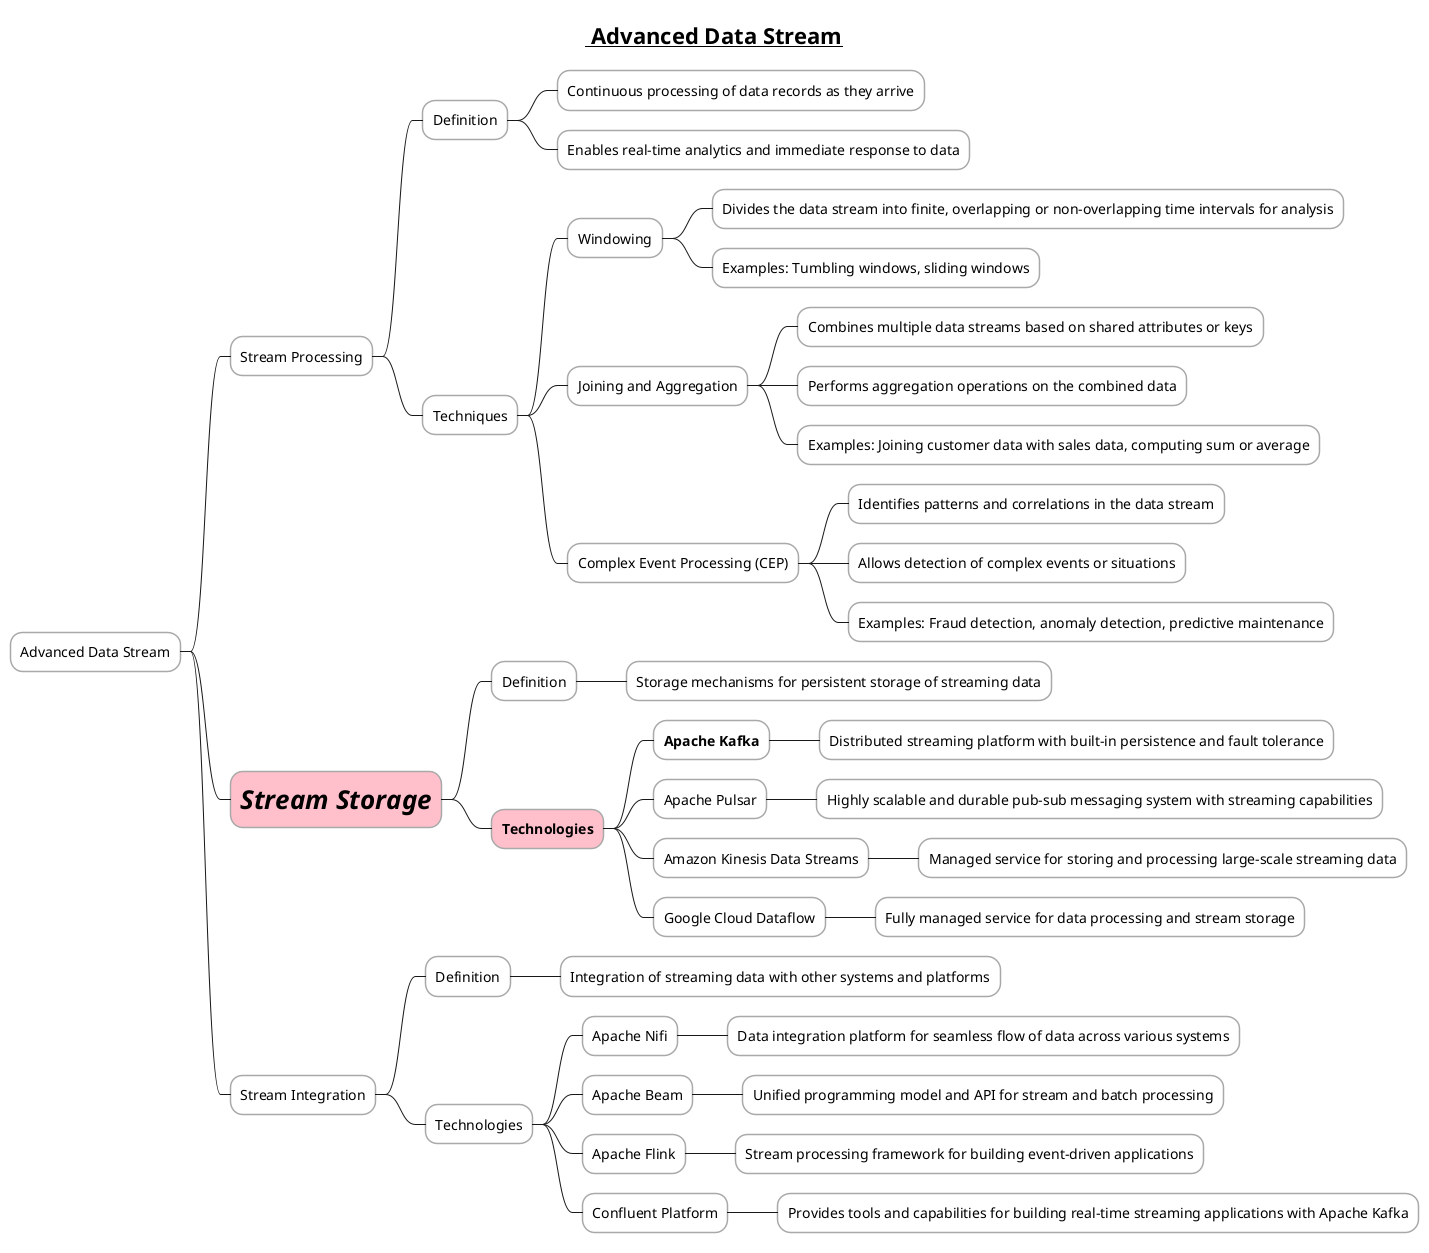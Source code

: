 @startmindmap

skinparam node {
    BorderColor DarkGray
    BackgroundColor White
}

skinparam connector {
    LineColor DarkGray
}

title =__ Advanced Data Stream__
* Advanced Data Stream

** Stream Processing
*** Definition
**** Continuous processing of data records as they arrive
**** Enables real-time analytics and immediate response to data

*** Techniques
**** Windowing
***** Divides the data stream into finite, overlapping or non-overlapping time intervals for analysis
***** Examples: Tumbling windows, sliding windows

**** Joining and Aggregation
***** Combines multiple data streams based on shared attributes or keys
***** Performs aggregation operations on the combined data
***** Examples: Joining customer data with sales data, computing sum or average

**** Complex Event Processing (CEP)
***** Identifies patterns and correlations in the data stream
***** Allows detection of complex events or situations
***** Examples: Fraud detection, anomaly detection, predictive maintenance

**[#pink] =//**Stream Storage**//
*** Definition
**** Storage mechanisms for persistent storage of streaming data

***[#pink] **Technologies**
**** **Apache Kafka**
***** Distributed streaming platform with built-in persistence and fault tolerance

**** Apache Pulsar
***** Highly scalable and durable pub-sub messaging system with streaming capabilities

**** Amazon Kinesis Data Streams
***** Managed service for storing and processing large-scale streaming data

**** Google Cloud Dataflow
***** Fully managed service for data processing and stream storage

** Stream Integration
*** Definition
**** Integration of streaming data with other systems and platforms

*** Technologies
**** Apache Nifi
***** Data integration platform for seamless flow of data across various systems

**** Apache Beam
***** Unified programming model and API for stream and batch processing

**** Apache Flink
***** Stream processing framework for building event-driven applications

**** Confluent Platform
***** Provides tools and capabilities for building real-time streaming applications with Apache Kafka

@endmindmap
